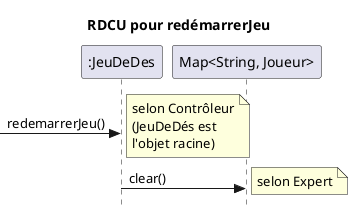 @startuml
skinparam style strictuml
skinparam defaultfontname Verdana
title RDCU pour redémarrerJeu
participant ":JeuDeDes" as c
->c : redemarrerJeu()
note right : selon Contrôleur\n(JeuDeDés est \nl'objet racine)
participant "Map<String, Joueur>" as jm
c -> jm : clear()
note right : selon Expert
@enduml